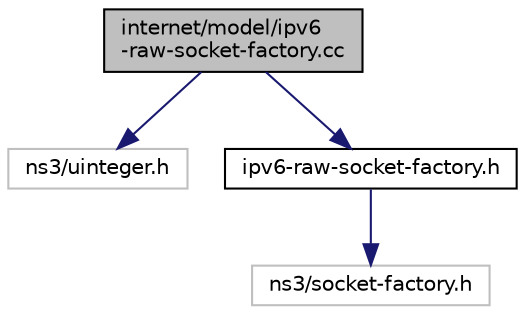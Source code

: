 digraph "internet/model/ipv6-raw-socket-factory.cc"
{
  edge [fontname="Helvetica",fontsize="10",labelfontname="Helvetica",labelfontsize="10"];
  node [fontname="Helvetica",fontsize="10",shape=record];
  Node1 [label="internet/model/ipv6\l-raw-socket-factory.cc",height=0.2,width=0.4,color="black", fillcolor="grey75", style="filled", fontcolor="black"];
  Node1 -> Node2 [color="midnightblue",fontsize="10",style="solid"];
  Node2 [label="ns3/uinteger.h",height=0.2,width=0.4,color="grey75", fillcolor="white", style="filled"];
  Node1 -> Node3 [color="midnightblue",fontsize="10",style="solid"];
  Node3 [label="ipv6-raw-socket-factory.h",height=0.2,width=0.4,color="black", fillcolor="white", style="filled",URL="$de/d39/ipv6-raw-socket-factory_8h.html"];
  Node3 -> Node4 [color="midnightblue",fontsize="10",style="solid"];
  Node4 [label="ns3/socket-factory.h",height=0.2,width=0.4,color="grey75", fillcolor="white", style="filled"];
}
